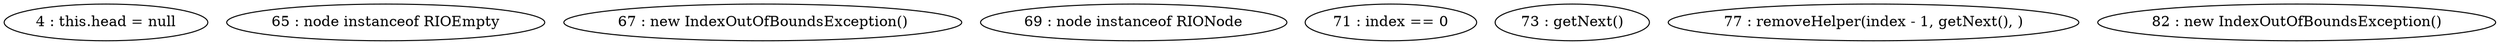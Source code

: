 digraph G {
"4 : this.head = null"
"65 : node instanceof RIOEmpty"
"67 : new IndexOutOfBoundsException()"
"69 : node instanceof RIONode"
"71 : index == 0"
"73 : getNext()"
"77 : removeHelper(index - 1, getNext(), )"
"82 : new IndexOutOfBoundsException()"
}